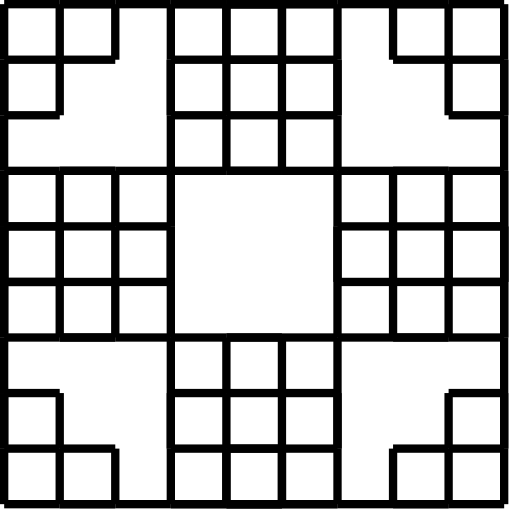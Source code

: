 <?xml version="1.0"?>
<!DOCTYPE ipe SYSTEM "ipe.dtd">
<ipe version="70218" creator="Ipe 7.2.28">
<info created="D:20250423155017" modified="D:20250423155017"/>
<ipestyle>
<opacity name="10%" value="0.1"/>
<opacity name="20%" value="0.2"/>
<opacity name="30%" value="0.3"/>
<opacity name="40%" value="0.4"/>
<opacity name="50%" value="0.5"/>
<opacity name="60%" value="0.6"/>
<opacity name="70%" value="0.7"/>
<opacity name="80%" value="0.8"/>
<opacity name="90%" value="0.9"/>
<layout paper="208 209" origin="0 0" frame="208 209" crop="no"/>
<pathstyle cap="0" join="0" fillrule="wind"/>
</ipestyle>
<page>
<layer name="alpha"/>
<view layers="alpha" active="alpha"/>
<group layer="alpha" matrix="1 0 0 -1 -536 465">
<path stroke="0" pen="3">
550 451 m
570 451 l
</path>
<path stroke="0" pen="3">
570 451 m
590 451 l
</path>
<path stroke="0" pen="3">
590 451 m
590 431 l
</path>
<path stroke="0" pen="3">
590 431 m
570 431 l
</path>
<path stroke="0" pen="3">
570 431 m
570 451 l
</path>
<path stroke="0" pen="3">
570 451 m
590 451 l
</path>
<path stroke="0" pen="3">
590 451 m
610 451 l
</path>
<path stroke="0" pen="3">
610 451 m
630 451 l
</path>
<path stroke="0" pen="3">
630 451 m
650 451 l
</path>
<path stroke="0" pen="3">
650 451 m
650 431 l
</path>
<path stroke="0" pen="3">
650 431 m
630 431 l
</path>
<path stroke="0" pen="3">
630 431 m
630 451 l
</path>
<path stroke="0" pen="3">
630 451 m
650 451 l
</path>
<path stroke="0" pen="3">
650 451 m
670 451 l
</path>
<path stroke="0" pen="3">
670 451 m
670 431 l
</path>
<path stroke="0" pen="3">
670 431 m
670 411 l
</path>
<path stroke="0" pen="3">
670 411 m
650 411 l
</path>
<path stroke="0" pen="3">
650 411 m
650 431 l
</path>
<path stroke="0" pen="3">
650 431 m
670 431 l
</path>
<path stroke="0" pen="3">
670 431 m
670 411 l
</path>
<path stroke="0" pen="3">
670 411 m
670 391 l
</path>
<path stroke="0" pen="3">
670 391 m
650 391 l
</path>
<path stroke="0" pen="3">
650 391 m
630 391 l
</path>
<path stroke="0" pen="3">
630 391 m
630 411 l
</path>
<path stroke="0" pen="3">
630 411 m
650 411 l
</path>
<path stroke="0" pen="3">
650 411 m
650 391 l
</path>
<path stroke="0" pen="3">
650 391 m
630 391 l
</path>
<path stroke="0" pen="3">
630 391 m
610 391 l
</path>
<path stroke="0" pen="3">
610 391 m
610 411 l
</path>
<path stroke="0" pen="3">
610 411 m
610 431 l
</path>
<path stroke="0" pen="3">
610 431 m
630 431 l
</path>
<path stroke="0" pen="3">
630 431 m
630 411 l
</path>
<path stroke="0" pen="3">
630 411 m
610 411 l
</path>
<path stroke="0" pen="3">
610 411 m
610 431 l
</path>
<path stroke="0" pen="3">
610 431 m
610 451 l
</path>
<path stroke="0" pen="3">
610 451 m
630 451 l
</path>
<path stroke="0" pen="3">
630 451 m
650 451 l
</path>
<path stroke="0" pen="3">
650 451 m
650 431 l
</path>
<path stroke="0" pen="3">
650 431 m
630 431 l
</path>
<path stroke="0" pen="3">
630 431 m
630 451 l
</path>
<path stroke="0" pen="3">
630 451 m
650 451 l
</path>
<path stroke="0" pen="3">
650 451 m
670 451 l
</path>
<path stroke="0" pen="3">
670 451 m
690 451 l
</path>
<path stroke="0" pen="3">
690 451 m
710 451 l
</path>
<path stroke="0" pen="3">
710 451 m
710 431 l
</path>
<path stroke="0" pen="3">
710 431 m
690 431 l
</path>
<path stroke="0" pen="3">
690 431 m
690 451 l
</path>
<path stroke="0" pen="3">
690 451 m
710 451 l
</path>
<path stroke="0" pen="3">
710 451 m
730 451 l
</path>
<path stroke="0" pen="3">
730 451 m
730 431 l
</path>
<path stroke="0" pen="3">
730 431 m
730 411 l
</path>
<path stroke="0" pen="3">
730 411 m
710 411 l
</path>
<path stroke="0" pen="3">
710 411 m
710 431 l
</path>
<path stroke="0" pen="3">
710 431 m
730 431 l
</path>
<path stroke="0" pen="3">
730 431 m
730 411 l
</path>
<path stroke="0" pen="3">
730 411 m
730 391 l
</path>
<path stroke="0" pen="3">
730 391 m
730 371 l
</path>
<path stroke="0" pen="3">
730 371 m
730 351 l
</path>
<path stroke="0" pen="3">
730 351 m
710 351 l
</path>
<path stroke="0" pen="3">
710 351 m
710 371 l
</path>
<path stroke="0" pen="3">
710 371 m
730 371 l
</path>
<path stroke="0" pen="3">
730 371 m
730 351 l
</path>
<path stroke="0" pen="3">
730 351 m
730 331 l
</path>
<path stroke="0" pen="3">
730 331 m
710 331 l
</path>
<path stroke="0" pen="3">
710 331 m
690 331 l
</path>
<path stroke="0" pen="3">
690 331 m
690 351 l
</path>
<path stroke="0" pen="3">
690 351 m
710 351 l
</path>
<path stroke="0" pen="3">
710 351 m
710 331 l
</path>
<path stroke="0" pen="3">
710 331 m
690 331 l
</path>
<path stroke="0" pen="3">
690 331 m
670 331 l
</path>
<path stroke="0" pen="3">
670 331 m
670 351 l
</path>
<path stroke="0" pen="3">
670 351 m
670 371 l
</path>
<path stroke="0" pen="3">
670 371 m
690 371 l
</path>
<path stroke="0" pen="3">
690 371 m
690 351 l
</path>
<path stroke="0" pen="3">
690 351 m
670 351 l
</path>
<path stroke="0" pen="3">
670 351 m
670 371 l
</path>
<path stroke="0" pen="3">
670 371 m
670 391 l
</path>
<path stroke="0" pen="3">
670 391 m
690 391 l
</path>
<path stroke="0" pen="3">
690 391 m
710 391 l
</path>
<path stroke="0" pen="3">
710 391 m
710 371 l
</path>
<path stroke="0" pen="3">
710 371 m
690 371 l
</path>
<path stroke="0" pen="3">
690 371 m
690 391 l
</path>
<path stroke="0" pen="3">
690 391 m
710 391 l
</path>
<path stroke="0" pen="3">
710 391 m
730 391 l
</path>
<path stroke="0" pen="3">
730 391 m
730 371 l
</path>
<path stroke="0" pen="3">
730 371 m
730 351 l
</path>
<path stroke="0" pen="3">
730 351 m
710 351 l
</path>
<path stroke="0" pen="3">
710 351 m
710 371 l
</path>
<path stroke="0" pen="3">
710 371 m
730 371 l
</path>
<path stroke="0" pen="3">
730 371 m
730 351 l
</path>
<path stroke="0" pen="3">
730 351 m
730 331 l
</path>
<path stroke="0" pen="3">
730 331 m
730 311 l
</path>
<path stroke="0" pen="3">
730 311 m
730 291 l
</path>
<path stroke="0" pen="3">
730 291 m
710 291 l
</path>
<path stroke="0" pen="3">
710 291 m
710 311 l
</path>
<path stroke="0" pen="3">
710 311 m
730 311 l
</path>
<path stroke="0" pen="3">
730 311 m
730 291 l
</path>
<path stroke="0" pen="3">
730 291 m
730 271 l
</path>
<path stroke="0" pen="3">
730 271 m
710 271 l
</path>
<path stroke="0" pen="3">
710 271 m
690 271 l
</path>
<path stroke="0" pen="3">
690 271 m
690 291 l
</path>
<path stroke="0" pen="3">
690 291 m
710 291 l
</path>
<path stroke="0" pen="3">
710 291 m
710 271 l
</path>
<path stroke="0" pen="3">
710 271 m
690 271 l
</path>
<path stroke="0" pen="3">
690 271 m
670 271 l
</path>
<path stroke="0" pen="3">
670 271 m
650 271 l
</path>
<path stroke="0" pen="3">
650 271 m
630 271 l
</path>
<path stroke="0" pen="3">
630 271 m
630 291 l
</path>
<path stroke="0" pen="3">
630 291 m
650 291 l
</path>
<path stroke="0" pen="3">
650 291 m
650 271 l
</path>
<path stroke="0" pen="3">
650 271 m
630 271 l
</path>
<path stroke="0" pen="3">
630 271 m
610 271 l
</path>
<path stroke="0" pen="3">
610 271 m
610 291 l
</path>
<path stroke="0" pen="3">
610 291 m
610 311 l
</path>
<path stroke="0" pen="3">
610 311 m
630 311 l
</path>
<path stroke="0" pen="3">
630 311 m
630 291 l
</path>
<path stroke="0" pen="3">
630 291 m
610 291 l
</path>
<path stroke="0" pen="3">
610 291 m
610 311 l
</path>
<path stroke="0" pen="3">
610 311 m
610 331 l
</path>
<path stroke="0" pen="3">
610 331 m
630 331 l
</path>
<path stroke="0" pen="3">
630 331 m
650 331 l
</path>
<path stroke="0" pen="3">
650 331 m
650 311 l
</path>
<path stroke="0" pen="3">
650 311 m
630 311 l
</path>
<path stroke="0" pen="3">
630 311 m
630 331 l
</path>
<path stroke="0" pen="3">
630 331 m
650 331 l
</path>
<path stroke="0" pen="3">
650 331 m
670 331 l
</path>
<path stroke="0" pen="3">
670 331 m
670 311 l
</path>
<path stroke="0" pen="3">
670 311 m
670 291 l
</path>
<path stroke="0" pen="3">
670 291 m
650 291 l
</path>
<path stroke="0" pen="3">
650 291 m
650 311 l
</path>
<path stroke="0" pen="3">
650 311 m
670 311 l
</path>
<path stroke="0" pen="3">
670 311 m
670 291 l
</path>
<path stroke="0" pen="3">
670 291 m
670 271 l
</path>
<path stroke="0" pen="3">
670 271 m
650 271 l
</path>
<path stroke="0" pen="3">
650 271 m
630 271 l
</path>
<path stroke="0" pen="3">
630 271 m
630 291 l
</path>
<path stroke="0" pen="3">
630 291 m
650 291 l
</path>
<path stroke="0" pen="3">
650 291 m
650 271 l
</path>
<path stroke="0" pen="3">
650 271 m
630 271 l
</path>
<path stroke="0" pen="3">
630 271 m
610 271 l
</path>
<path stroke="0" pen="3">
610 271 m
590 271 l
</path>
<path stroke="0" pen="3">
590 271 m
570 271 l
</path>
<path stroke="0" pen="3">
570 271 m
570 291 l
</path>
<path stroke="0" pen="3">
570 291 m
590 291 l
</path>
<path stroke="0" pen="3">
590 291 m
590 271 l
</path>
<path stroke="0" pen="3">
590 271 m
570 271 l
</path>
<path stroke="0" pen="3">
570 271 m
550 271 l
</path>
<path stroke="0" pen="3">
550 271 m
550 291 l
</path>
<path stroke="0" pen="3">
550 291 m
550 311 l
</path>
<path stroke="0" pen="3">
550 311 m
570 311 l
</path>
<path stroke="0" pen="3">
570 311 m
570 291 l
</path>
<path stroke="0" pen="3">
570 291 m
550 291 l
</path>
<path stroke="0" pen="3">
550 291 m
550 311 l
</path>
<path stroke="0" pen="3">
550 311 m
550 331 l
</path>
<path stroke="0" pen="3">
550 331 m
550 351 l
</path>
<path stroke="0" pen="3">
550 351 m
550 371 l
</path>
<path stroke="0" pen="3">
550 371 m
570 371 l
</path>
<path stroke="0" pen="3">
570 371 m
570 351 l
</path>
<path stroke="0" pen="3">
570 351 m
550 351 l
</path>
<path stroke="0" pen="3">
550 351 m
550 371 l
</path>
<path stroke="0" pen="3">
550 371 m
550 391 l
</path>
<path stroke="0" pen="3">
550 391 m
570 391 l
</path>
<path stroke="0" pen="3">
570 391 m
590 391 l
</path>
<path stroke="0" pen="3">
590 391 m
590 371 l
</path>
<path stroke="0" pen="3">
590 371 m
570 371 l
</path>
<path stroke="0" pen="3">
570 371 m
570 391 l
</path>
<path stroke="0" pen="3">
570 391 m
590 391 l
</path>
<path stroke="0" pen="3">
590 391 m
610 391 l
</path>
<path stroke="0" pen="3">
610 391 m
610 371 l
</path>
<path stroke="0" pen="3">
610 371 m
610 351 l
</path>
<path stroke="0" pen="3">
610 351 m
590 351 l
</path>
<path stroke="0" pen="3">
590 351 m
590 371 l
</path>
<path stroke="0" pen="3">
590 371 m
610 371 l
</path>
<path stroke="0" pen="3">
610 371 m
610 351 l
</path>
<path stroke="0" pen="3">
610 351 m
610 331 l
</path>
<path stroke="0" pen="3">
610 331 m
590 331 l
</path>
<path stroke="0" pen="3">
590 331 m
570 331 l
</path>
<path stroke="0" pen="3">
570 331 m
570 351 l
</path>
<path stroke="0" pen="3">
570 351 m
590 351 l
</path>
<path stroke="0" pen="3">
590 351 m
590 331 l
</path>
<path stroke="0" pen="3">
590 331 m
570 331 l
</path>
<path stroke="0" pen="3">
570 331 m
550 331 l
</path>
<path stroke="0" pen="3">
550 331 m
550 351 l
</path>
<path stroke="0" pen="3">
550 351 m
550 371 l
</path>
<path stroke="0" pen="3">
550 371 m
570 371 l
</path>
<path stroke="0" pen="3">
570 371 m
570 351 l
</path>
<path stroke="0" pen="3">
570 351 m
550 351 l
</path>
<path stroke="0" pen="3">
550 351 m
550 371 l
</path>
<path stroke="0" pen="3">
550 371 m
550 391 l
</path>
<path stroke="0" pen="3">
550 391 m
550 411 l
</path>
<path stroke="0" pen="3">
550 411 m
550 431 l
</path>
<path stroke="0" pen="3">
550 431 m
570 431 l
</path>
<path stroke="0" pen="3">
570 431 m
570 411 l
</path>
<path stroke="0" pen="3">
570 411 m
550 411 l
</path>
<path stroke="0" pen="3">
550 411 m
550 431 l
</path>
<path stroke="0" pen="3">
550 431 m
550 451 l
</path>
</group>
</page>
</ipe>
